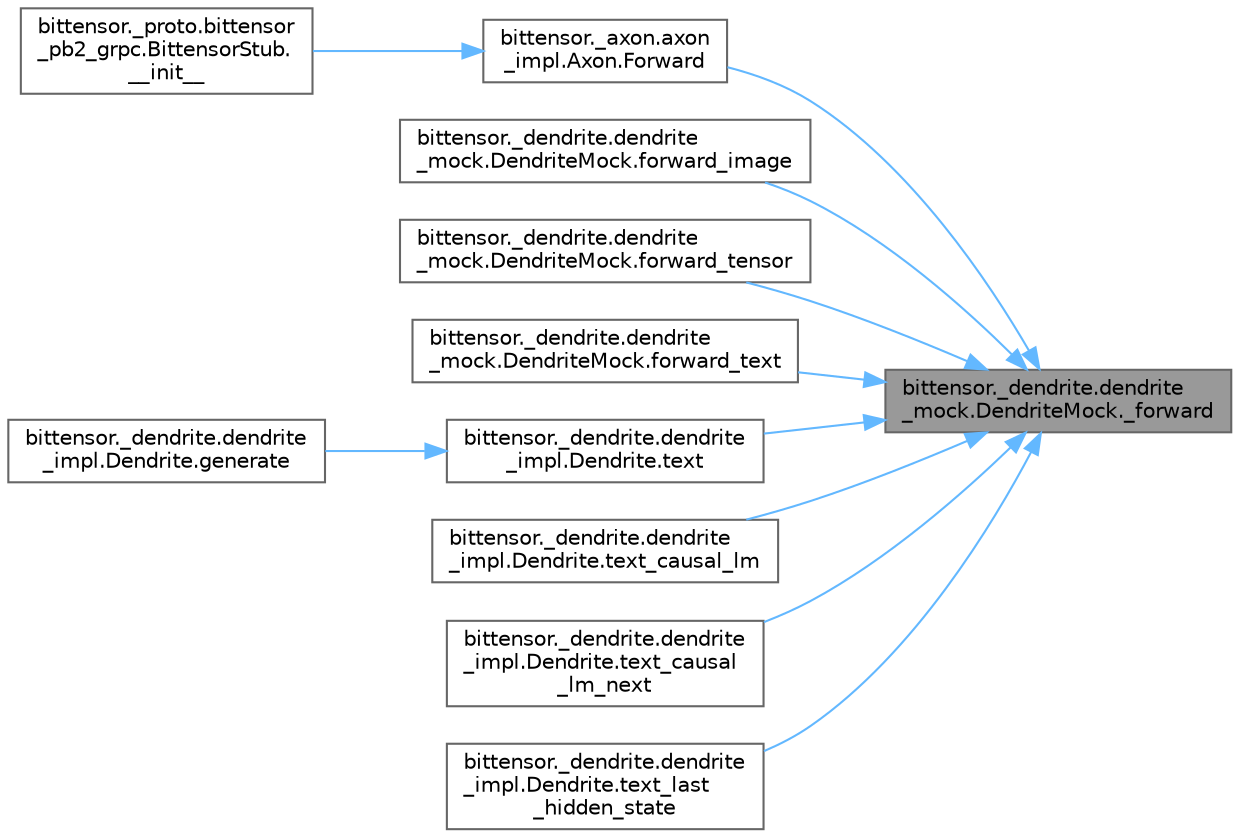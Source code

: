 digraph "bittensor._dendrite.dendrite_mock.DendriteMock._forward"
{
 // LATEX_PDF_SIZE
  bgcolor="transparent";
  edge [fontname=Helvetica,fontsize=10,labelfontname=Helvetica,labelfontsize=10];
  node [fontname=Helvetica,fontsize=10,shape=box,height=0.2,width=0.4];
  rankdir="RL";
  Node1 [label="bittensor._dendrite.dendrite\l_mock.DendriteMock._forward",height=0.2,width=0.4,color="gray40", fillcolor="grey60", style="filled", fontcolor="black",tooltip=" "];
  Node1 -> Node2 [dir="back",color="steelblue1",style="solid"];
  Node2 [label="bittensor._axon.axon\l_impl.Axon.Forward",height=0.2,width=0.4,color="grey40", fillcolor="white", style="filled",URL="$classbittensor_1_1__axon_1_1axon__impl_1_1_axon.html#a5a5e5a8ee71fd9038bf83f7a0ac5ddec",tooltip=" "];
  Node2 -> Node3 [dir="back",color="steelblue1",style="solid"];
  Node3 [label="bittensor._proto.bittensor\l_pb2_grpc.BittensorStub.\l__init__",height=0.2,width=0.4,color="grey40", fillcolor="white", style="filled",URL="$classbittensor_1_1__proto_1_1bittensor__pb2__grpc_1_1_bittensor_stub.html#a13767ccda8ea6061415bf9e589f135af",tooltip=" "];
  Node1 -> Node4 [dir="back",color="steelblue1",style="solid"];
  Node4 [label="bittensor._dendrite.dendrite\l_mock.DendriteMock.forward_image",height=0.2,width=0.4,color="grey40", fillcolor="white", style="filled",URL="$classbittensor_1_1__dendrite_1_1dendrite__mock_1_1_dendrite_mock.html#aba4861e1bd42622eced10ec450fddfb5",tooltip=" "];
  Node1 -> Node5 [dir="back",color="steelblue1",style="solid"];
  Node5 [label="bittensor._dendrite.dendrite\l_mock.DendriteMock.forward_tensor",height=0.2,width=0.4,color="grey40", fillcolor="white", style="filled",URL="$classbittensor_1_1__dendrite_1_1dendrite__mock_1_1_dendrite_mock.html#a596804548b4ab12580fa1ce97fe36e54",tooltip=" "];
  Node1 -> Node6 [dir="back",color="steelblue1",style="solid"];
  Node6 [label="bittensor._dendrite.dendrite\l_mock.DendriteMock.forward_text",height=0.2,width=0.4,color="grey40", fillcolor="white", style="filled",URL="$classbittensor_1_1__dendrite_1_1dendrite__mock_1_1_dendrite_mock.html#a05b1862d3fcc5a34924ff9d89424585d",tooltip=" "];
  Node1 -> Node7 [dir="back",color="steelblue1",style="solid"];
  Node7 [label="bittensor._dendrite.dendrite\l_impl.Dendrite.text",height=0.2,width=0.4,color="grey40", fillcolor="white", style="filled",URL="$classbittensor_1_1__dendrite_1_1dendrite__impl_1_1_dendrite.html#af64a1b06ea6d77b00c6b191f2b95daad",tooltip=" "];
  Node7 -> Node8 [dir="back",color="steelblue1",style="solid"];
  Node8 [label="bittensor._dendrite.dendrite\l_impl.Dendrite.generate",height=0.2,width=0.4,color="grey40", fillcolor="white", style="filled",URL="$classbittensor_1_1__dendrite_1_1dendrite__impl_1_1_dendrite.html#a13fd8cc44e4289f9662236107c6577b1",tooltip=" "];
  Node1 -> Node9 [dir="back",color="steelblue1",style="solid"];
  Node9 [label="bittensor._dendrite.dendrite\l_impl.Dendrite.text_causal_lm",height=0.2,width=0.4,color="grey40", fillcolor="white", style="filled",URL="$classbittensor_1_1__dendrite_1_1dendrite__impl_1_1_dendrite.html#ad12fdba0d1db1b1e0eb4cd5a8e209d5b",tooltip=" "];
  Node1 -> Node10 [dir="back",color="steelblue1",style="solid"];
  Node10 [label="bittensor._dendrite.dendrite\l_impl.Dendrite.text_causal\l_lm_next",height=0.2,width=0.4,color="grey40", fillcolor="white", style="filled",URL="$classbittensor_1_1__dendrite_1_1dendrite__impl_1_1_dendrite.html#a0cf9d7590cb94638a20627417b057c78",tooltip=" "];
  Node1 -> Node11 [dir="back",color="steelblue1",style="solid"];
  Node11 [label="bittensor._dendrite.dendrite\l_impl.Dendrite.text_last\l_hidden_state",height=0.2,width=0.4,color="grey40", fillcolor="white", style="filled",URL="$classbittensor_1_1__dendrite_1_1dendrite__impl_1_1_dendrite.html#a847c81a7312898dcca79439dab3e1420",tooltip=" "];
}
